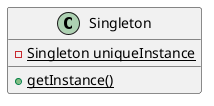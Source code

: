 @startuml SingletonPattern
hide empty members

class Singleton{
    - {static} Singleton uniqueInstance
    + {static} getInstance()
}

@enduml